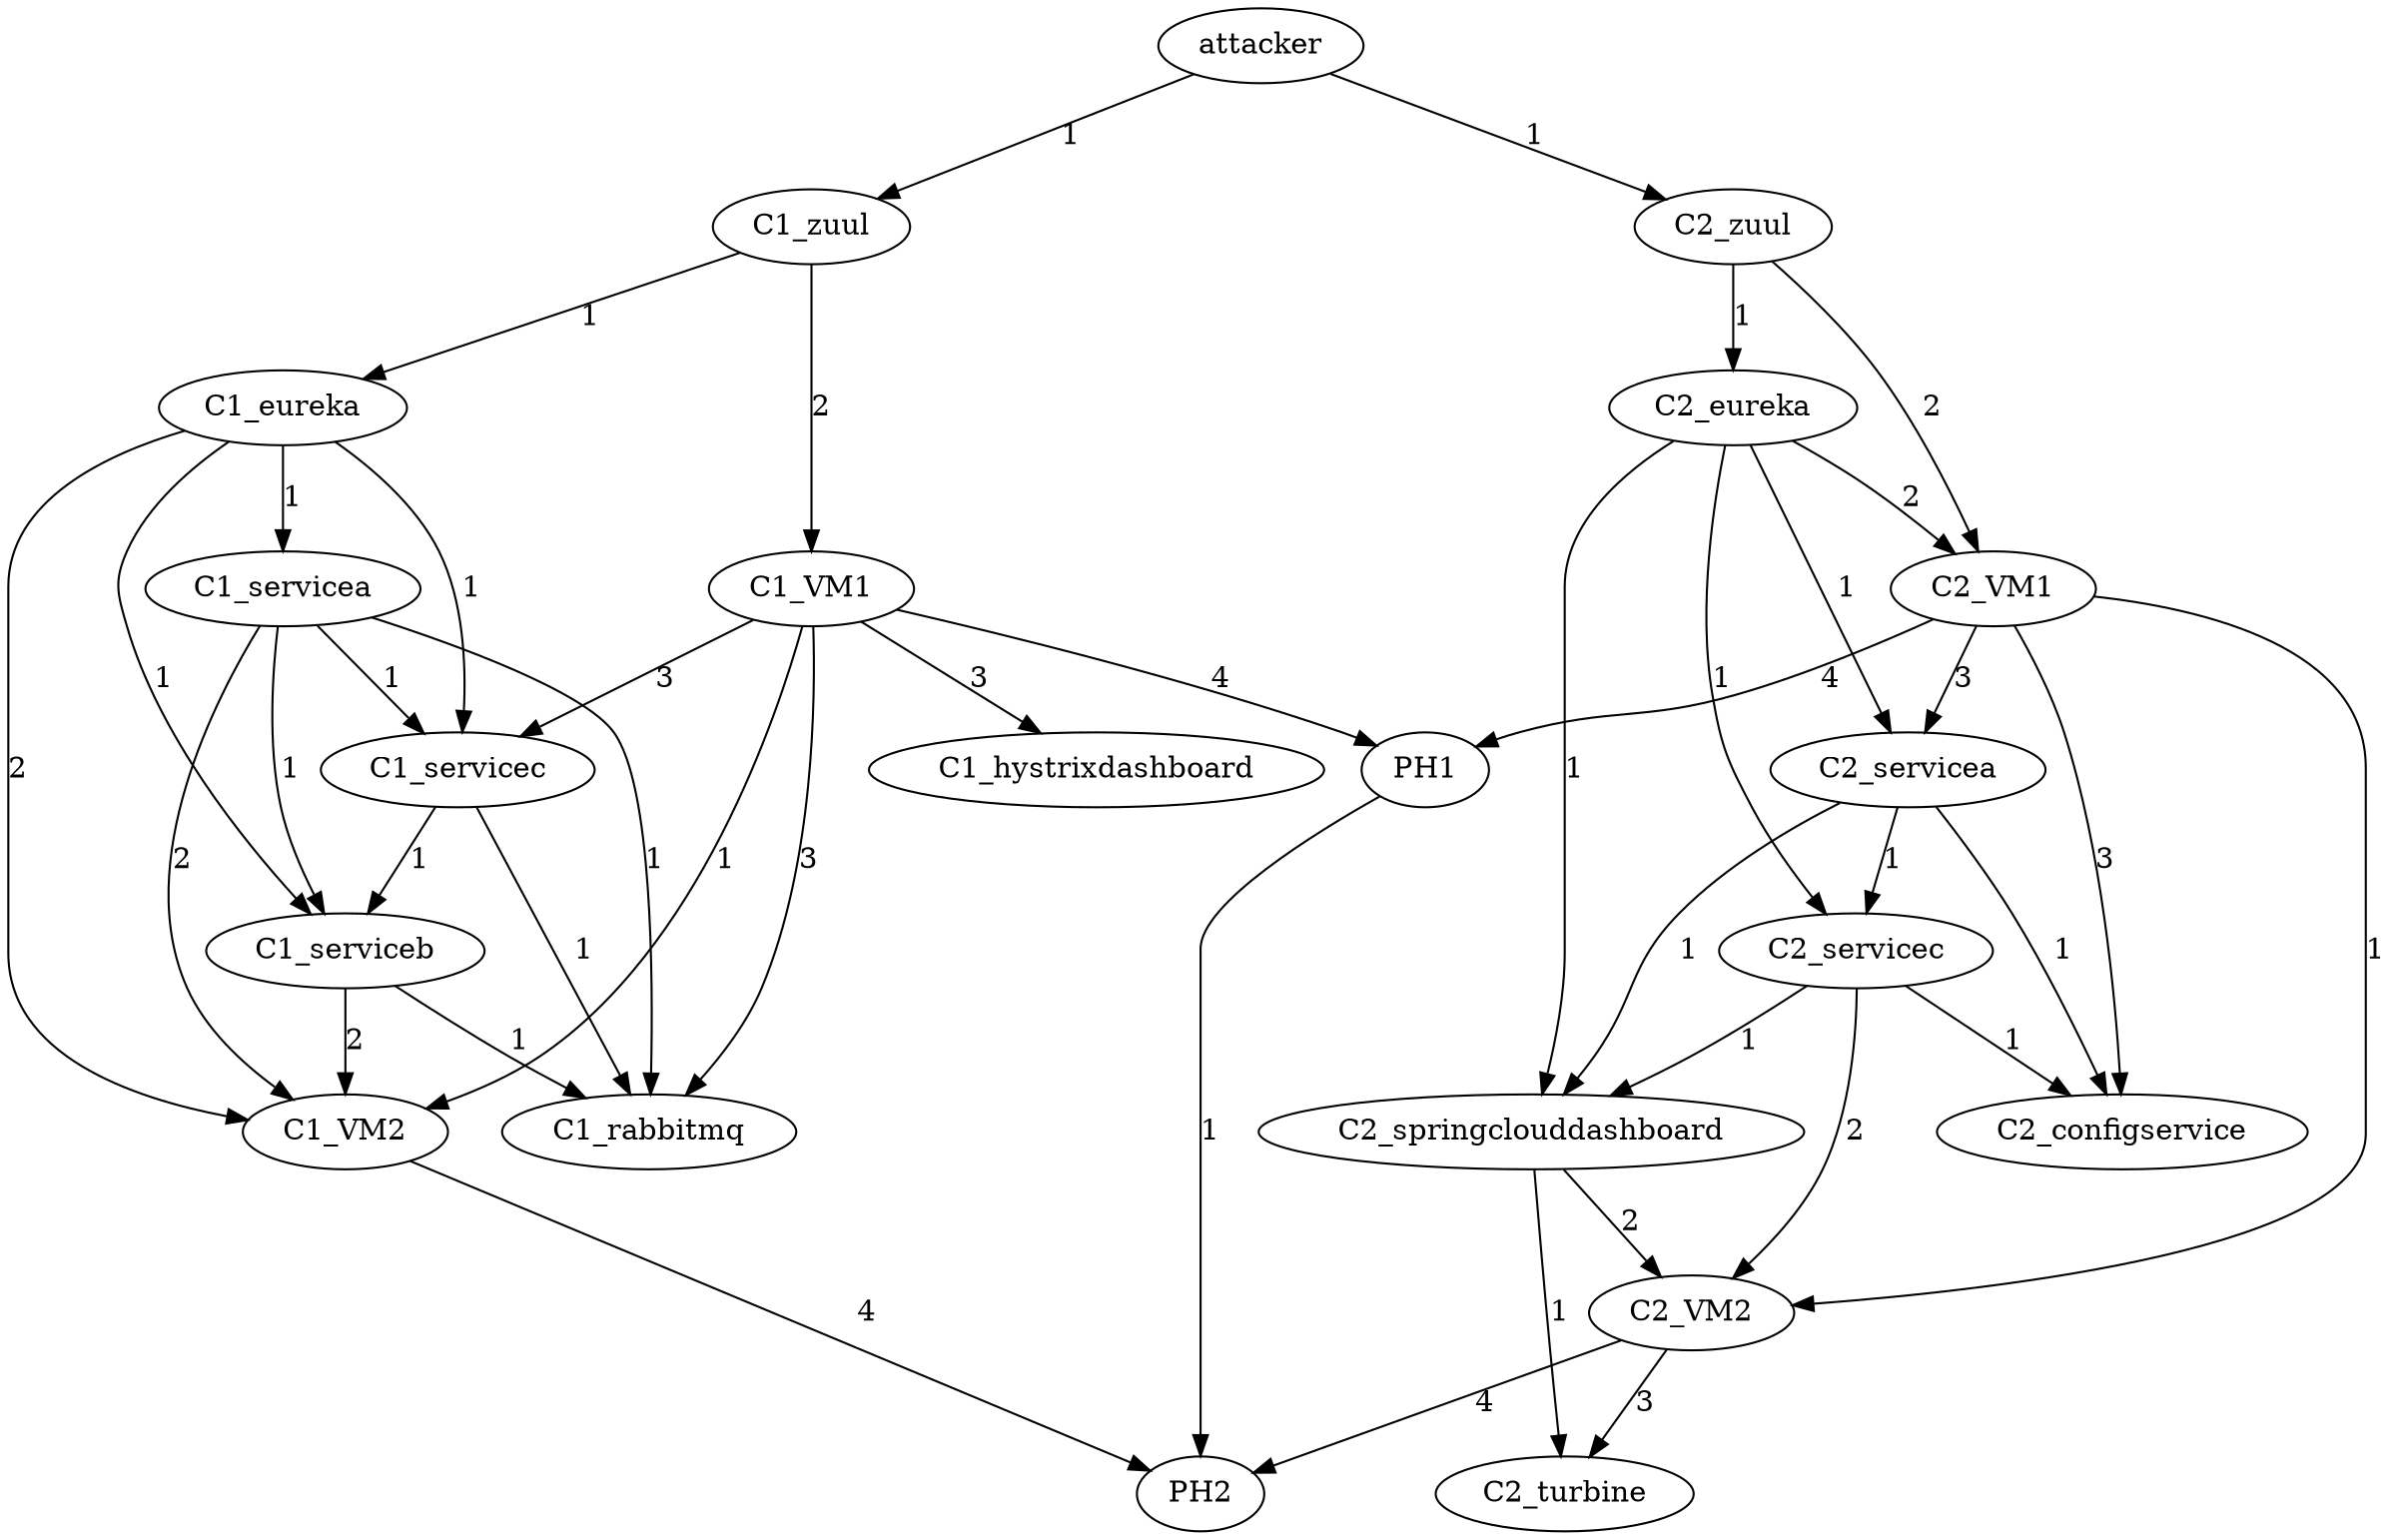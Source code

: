 digraph G {
attacker -> C1_zuul [label=1];
attacker -> C2_zuul [label=1];
C1_zuul -> C1_eureka [label=1];
C1_zuul -> C1_VM1 [label=2];
C2_zuul -> C2_eureka [label=1];
C2_zuul -> C2_VM1 [label=2];
C1_eureka -> C1_servicea [label=1];
C1_eureka -> C1_servicec [label=1];
C1_eureka -> C1_serviceb [label=1];
C1_eureka -> C1_VM2 [label=2];
C1_VM1 -> C1_servicec [label=3];
C1_VM1 -> C1_hystrixdashboard [label=3];
C1_VM1 -> C1_rabbitmq [label=3];
C1_VM1 -> C1_VM2 [label=1];
C1_VM1 -> PH1 [label=4];
C2_eureka -> C2_servicea [label=1];
C2_eureka -> C2_servicec [label=1];
C2_eureka -> C2_springclouddashboard [label=1];
C2_eureka -> C2_VM1 [label=2];
C2_VM1 -> C2_configservice [label=3];
C2_VM1 -> C2_servicea [label=3];
C2_VM1 -> C2_VM2 [label=1];
C2_VM1 -> PH1 [label=4];
C1_servicea -> C1_servicec [label=1];
C1_servicea -> C1_serviceb [label=1];
C1_servicea -> C1_rabbitmq [label=1];
C1_servicea -> C1_VM2 [label=2];
C1_servicec -> C1_serviceb [label=1];
C1_servicec -> C1_rabbitmq [label=1];
C1_serviceb -> C1_rabbitmq [label=1];
C1_serviceb -> C1_VM2 [label=2];
C1_VM2 -> PH2 [label=4];
PH1 -> PH2 [label=1];
C2_servicea -> C2_servicec [label=1];
C2_servicea -> C2_springclouddashboard [label=1];
C2_servicea -> C2_configservice [label=1];
C2_servicec -> C2_configservice [label=1];
C2_servicec -> C2_springclouddashboard [label=1];
C2_servicec -> C2_VM2 [label=2];
C2_springclouddashboard -> C2_turbine [label=1];
C2_springclouddashboard -> C2_VM2 [label=2];
C2_VM2 -> C2_turbine [label=3];
C2_VM2 -> PH2 [label=4];
}
